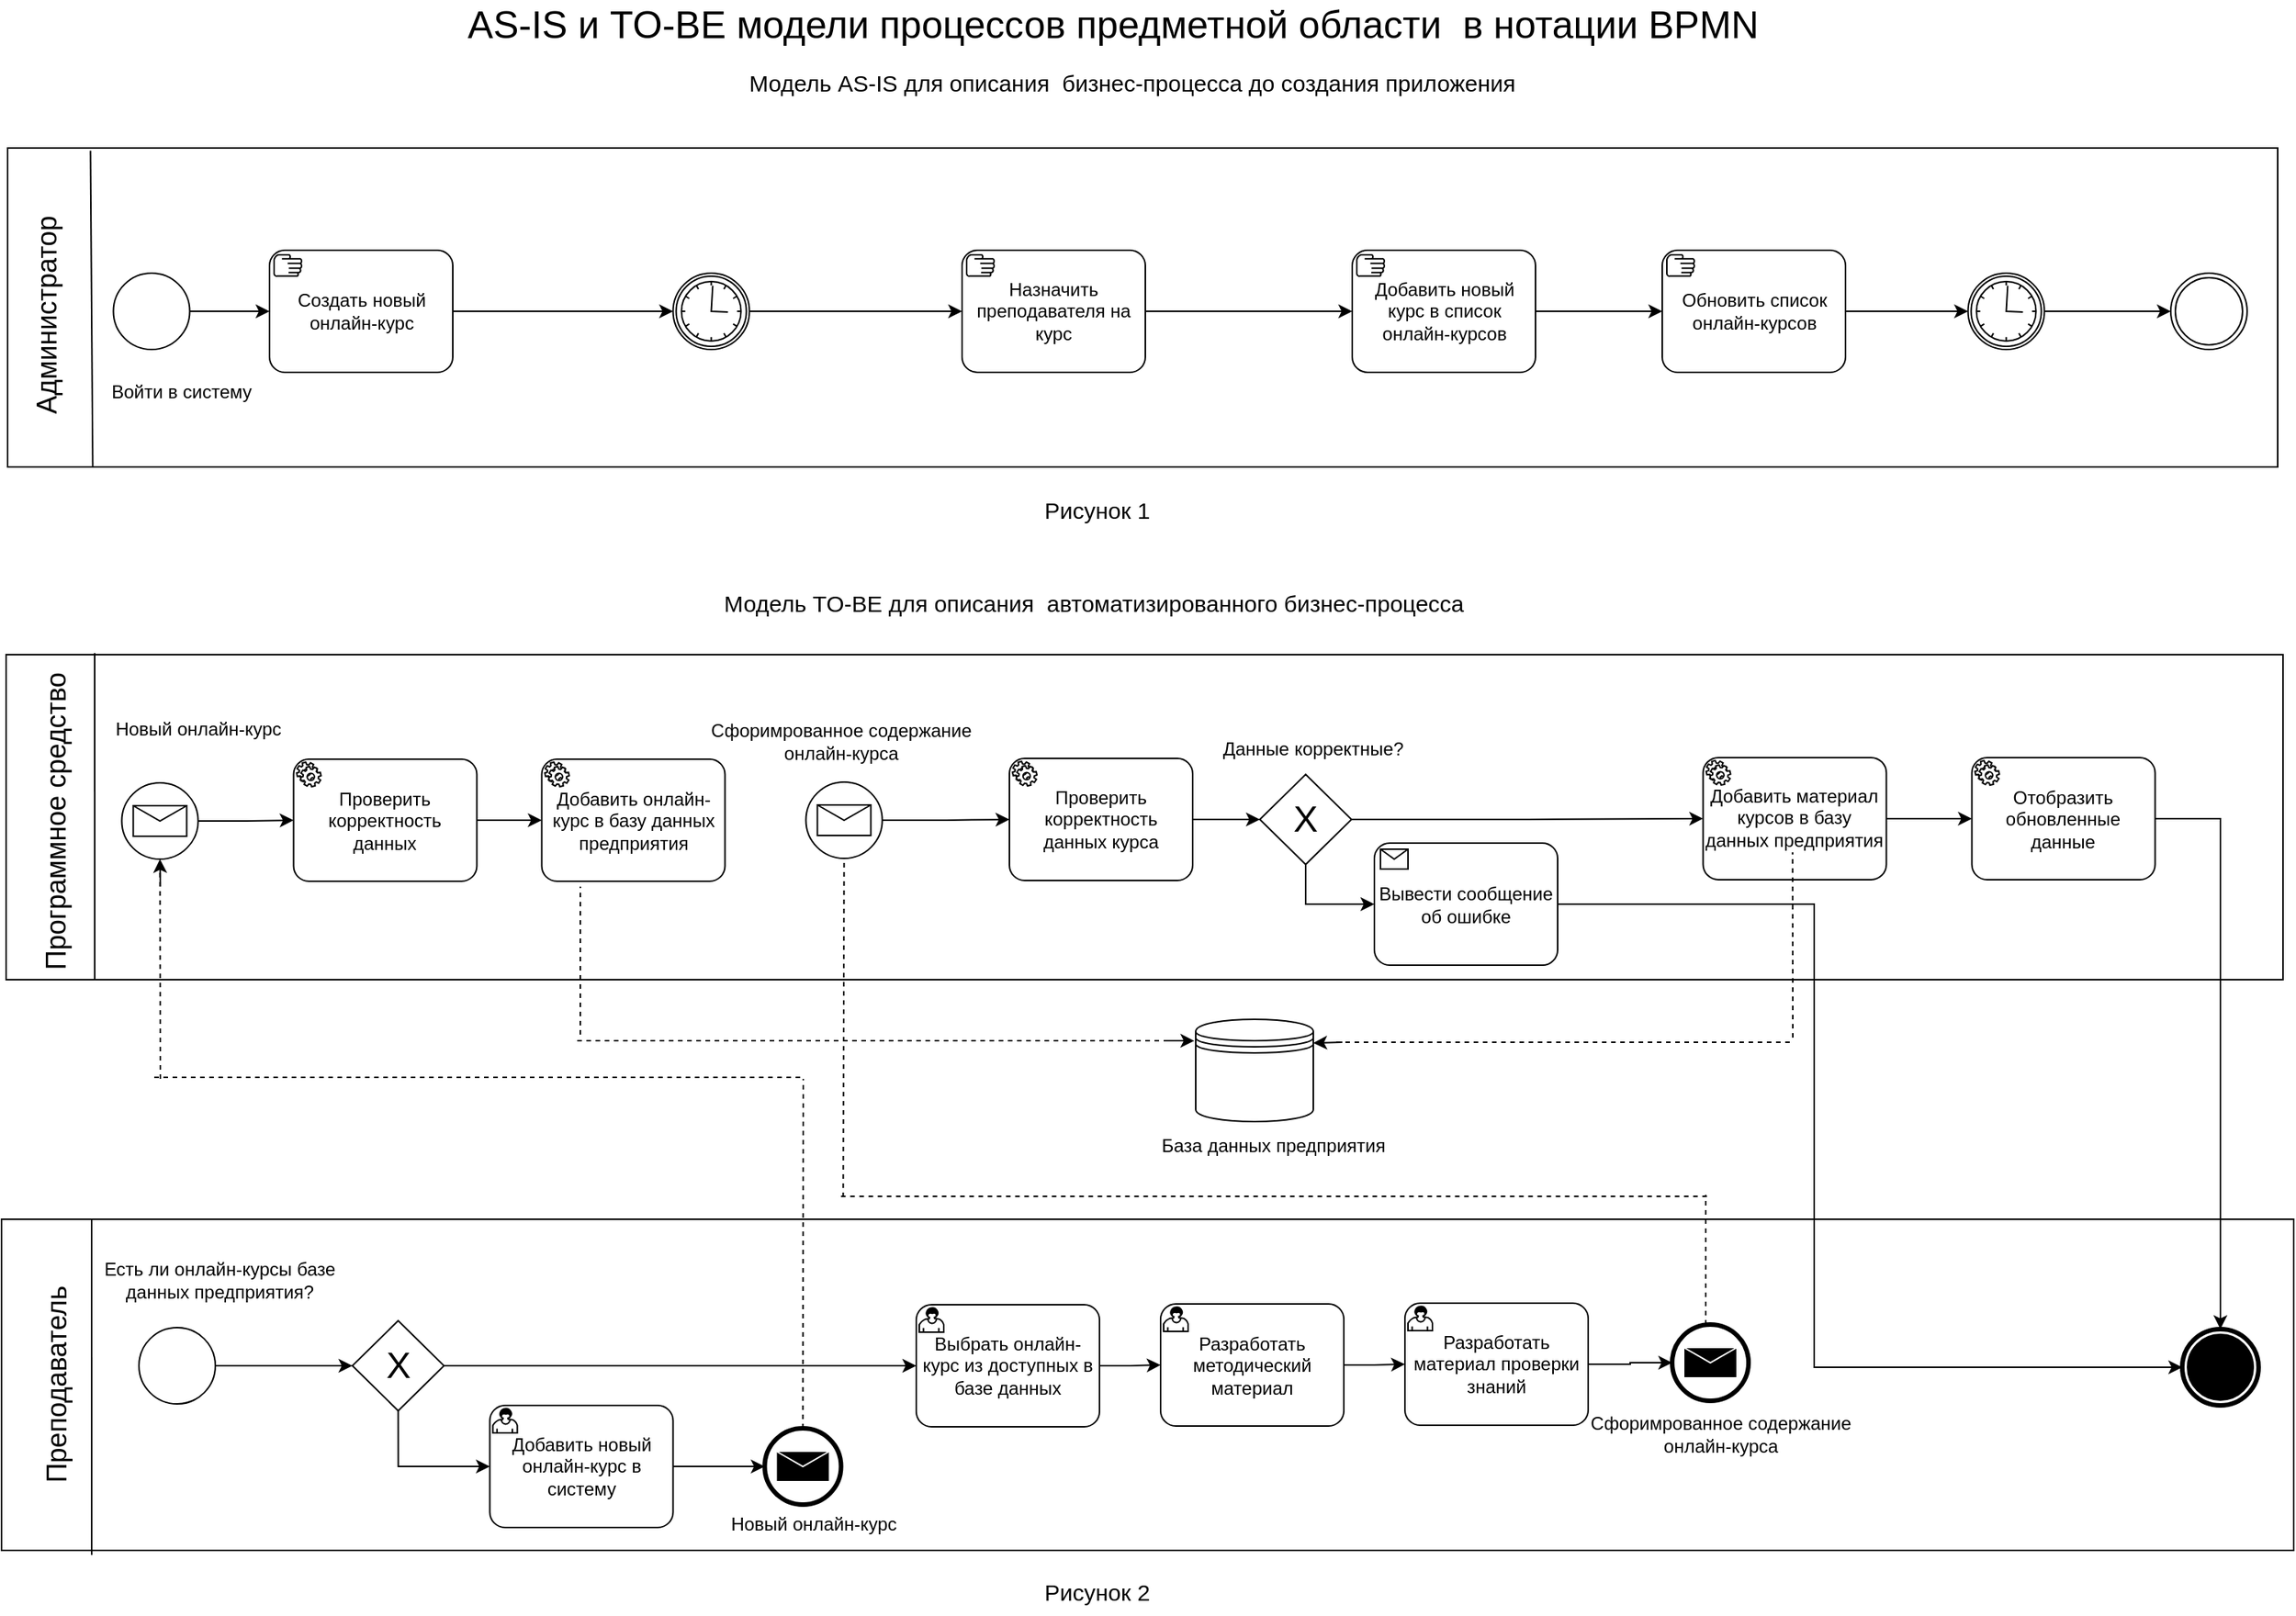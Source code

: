 <mxfile version="24.1.0" type="device">
  <diagram name="Страница — 1" id="kj0vpOp2e1w9-zOvI4KL">
    <mxGraphModel dx="-3727" dy="1900" grid="0" gridSize="10" guides="1" tooltips="1" connect="1" arrows="1" fold="1" page="1" pageScale="1" pageWidth="1654" pageHeight="1169" math="0" shadow="0">
      <root>
        <mxCell id="0" />
        <mxCell id="1" parent="0" />
        <mxCell id="VZfSvNCtM3Qqw5bsFJ7D-1" value="" style="rounded=0;whiteSpace=wrap;html=1;" parent="1" vertex="1">
          <mxGeometry x="5065" y="-1014" width="1486.5" height="209" as="geometry" />
        </mxCell>
        <mxCell id="VZfSvNCtM3Qqw5bsFJ7D-2" value="" style="endArrow=none;html=1;rounded=0;exitX=0.057;exitY=1.008;exitDx=0;exitDy=0;exitPerimeter=0;entryX=0.056;entryY=0.018;entryDx=0;entryDy=0;entryPerimeter=0;" parent="1" edge="1">
          <mxGeometry width="50" height="50" relative="1" as="geometry">
            <mxPoint x="5120.73" y="-805.328" as="sourcePoint" />
            <mxPoint x="5119.244" y="-1012.238" as="targetPoint" />
          </mxGeometry>
        </mxCell>
        <mxCell id="VZfSvNCtM3Qqw5bsFJ7D-3" value="&lt;span style=&quot;font-size: 18px;&quot;&gt;Администратор&lt;/span&gt;" style="text;html=1;align=center;verticalAlign=middle;whiteSpace=wrap;rounded=0;rotation=-90;" parent="1" vertex="1">
          <mxGeometry x="4985.5" y="-919" width="210.5" height="30" as="geometry" />
        </mxCell>
        <mxCell id="VZfSvNCtM3Qqw5bsFJ7D-4" value="Создать новый онлайн-курс" style="points=[[0.25,0,0],[0.5,0,0],[0.75,0,0],[1,0.25,0],[1,0.5,0],[1,0.75,0],[0.75,1,0],[0.5,1,0],[0.25,1,0],[0,0.75,0],[0,0.5,0],[0,0.25,0]];shape=mxgraph.bpmn.task;whiteSpace=wrap;rectStyle=rounded;size=10;html=1;container=1;expand=0;collapsible=0;taskMarker=manual;" parent="1" vertex="1">
          <mxGeometry x="5236.5" y="-947" width="120" height="80" as="geometry" />
        </mxCell>
        <mxCell id="VZfSvNCtM3Qqw5bsFJ7D-5" value="" style="ellipse;whiteSpace=wrap;html=1;aspect=fixed;" parent="1" vertex="1">
          <mxGeometry x="5134.25" y="-932" width="50" height="50" as="geometry" />
        </mxCell>
        <mxCell id="VZfSvNCtM3Qqw5bsFJ7D-6" value="Войти в систему" style="text;html=1;align=center;verticalAlign=middle;whiteSpace=wrap;rounded=0;" parent="1" vertex="1">
          <mxGeometry x="5126.25" y="-869.5" width="106" height="30" as="geometry" />
        </mxCell>
        <mxCell id="VZfSvNCtM3Qqw5bsFJ7D-7" style="edgeStyle=orthogonalEdgeStyle;rounded=0;orthogonalLoop=1;jettySize=auto;html=1;exitX=1;exitY=0.5;exitDx=0;exitDy=0;exitPerimeter=0;entryX=0;entryY=0.5;entryDx=0;entryDy=0;entryPerimeter=0;" parent="1" source="VZfSvNCtM3Qqw5bsFJ7D-8" target="VZfSvNCtM3Qqw5bsFJ7D-11" edge="1">
          <mxGeometry relative="1" as="geometry">
            <mxPoint x="5741.5" y="-907" as="targetPoint" />
          </mxGeometry>
        </mxCell>
        <mxCell id="VZfSvNCtM3Qqw5bsFJ7D-8" value="Назначить преподавателя на курс" style="points=[[0.25,0,0],[0.5,0,0],[0.75,0,0],[1,0.25,0],[1,0.5,0],[1,0.75,0],[0.75,1,0],[0.5,1,0],[0.25,1,0],[0,0.75,0],[0,0.5,0],[0,0.25,0]];shape=mxgraph.bpmn.task;whiteSpace=wrap;rectStyle=rounded;size=10;html=1;container=1;expand=0;collapsible=0;taskMarker=manual;" parent="1" vertex="1">
          <mxGeometry x="5690" y="-947" width="120" height="80" as="geometry" />
        </mxCell>
        <mxCell id="VZfSvNCtM3Qqw5bsFJ7D-9" value="" style="points=[[0.145,0.145,0],[0.5,0,0],[0.855,0.145,0],[1,0.5,0],[0.855,0.855,0],[0.5,1,0],[0.145,0.855,0],[0,0.5,0]];shape=mxgraph.bpmn.event;html=1;verticalLabelPosition=bottom;labelBackgroundColor=#ffffff;verticalAlign=top;align=center;perimeter=ellipsePerimeter;outlineConnect=0;aspect=fixed;outline=catching;symbol=timer;" parent="1" vertex="1">
          <mxGeometry x="5500.75" y="-932" width="50" height="50" as="geometry" />
        </mxCell>
        <mxCell id="VZfSvNCtM3Qqw5bsFJ7D-11" value="Добавить новый курс в список онлайн-курсов" style="points=[[0.25,0,0],[0.5,0,0],[0.75,0,0],[1,0.25,0],[1,0.5,0],[1,0.75,0],[0.75,1,0],[0.5,1,0],[0.25,1,0],[0,0.75,0],[0,0.5,0],[0,0.25,0]];shape=mxgraph.bpmn.task;whiteSpace=wrap;rectStyle=rounded;size=10;html=1;container=1;expand=0;collapsible=0;taskMarker=manual;" parent="1" vertex="1">
          <mxGeometry x="5945.5" y="-947" width="120" height="80" as="geometry" />
        </mxCell>
        <mxCell id="VZfSvNCtM3Qqw5bsFJ7D-12" value="Обновить список онлайн-курсов" style="points=[[0.25,0,0],[0.5,0,0],[0.75,0,0],[1,0.25,0],[1,0.5,0],[1,0.75,0],[0.75,1,0],[0.5,1,0],[0.25,1,0],[0,0.75,0],[0,0.5,0],[0,0.25,0]];shape=mxgraph.bpmn.task;whiteSpace=wrap;rectStyle=rounded;size=10;html=1;container=1;expand=0;collapsible=0;taskMarker=manual;" parent="1" vertex="1">
          <mxGeometry x="6148.5" y="-947" width="120" height="80" as="geometry" />
        </mxCell>
        <mxCell id="VZfSvNCtM3Qqw5bsFJ7D-13" value="" style="points=[[0.145,0.145,0],[0.5,0,0],[0.855,0.145,0],[1,0.5,0],[0.855,0.855,0],[0.5,1,0],[0.145,0.855,0],[0,0.5,0]];shape=mxgraph.bpmn.event;html=1;verticalLabelPosition=bottom;labelBackgroundColor=#ffffff;verticalAlign=top;align=center;perimeter=ellipsePerimeter;outlineConnect=0;aspect=fixed;outline=throwing;symbol=general;" parent="1" vertex="1">
          <mxGeometry x="6481.5" y="-932" width="50" height="50" as="geometry" />
        </mxCell>
        <mxCell id="VZfSvNCtM3Qqw5bsFJ7D-14" style="edgeStyle=orthogonalEdgeStyle;rounded=0;orthogonalLoop=1;jettySize=auto;html=1;exitX=1;exitY=0.5;exitDx=0;exitDy=0;exitPerimeter=0;" parent="1" source="VZfSvNCtM3Qqw5bsFJ7D-15" target="VZfSvNCtM3Qqw5bsFJ7D-13" edge="1">
          <mxGeometry relative="1" as="geometry" />
        </mxCell>
        <mxCell id="VZfSvNCtM3Qqw5bsFJ7D-15" value="" style="points=[[0.145,0.145,0],[0.5,0,0],[0.855,0.145,0],[1,0.5,0],[0.855,0.855,0],[0.5,1,0],[0.145,0.855,0],[0,0.5,0]];shape=mxgraph.bpmn.event;html=1;verticalLabelPosition=bottom;labelBackgroundColor=#ffffff;verticalAlign=top;align=center;perimeter=ellipsePerimeter;outlineConnect=0;aspect=fixed;outline=catching;symbol=timer;" parent="1" vertex="1">
          <mxGeometry x="6348.75" y="-932" width="50" height="50" as="geometry" />
        </mxCell>
        <mxCell id="VZfSvNCtM3Qqw5bsFJ7D-16" style="edgeStyle=orthogonalEdgeStyle;rounded=0;orthogonalLoop=1;jettySize=auto;html=1;exitX=1;exitY=0.5;exitDx=0;exitDy=0;entryX=0;entryY=0.5;entryDx=0;entryDy=0;entryPerimeter=0;" parent="1" source="VZfSvNCtM3Qqw5bsFJ7D-5" target="VZfSvNCtM3Qqw5bsFJ7D-4" edge="1">
          <mxGeometry relative="1" as="geometry" />
        </mxCell>
        <mxCell id="VZfSvNCtM3Qqw5bsFJ7D-17" style="edgeStyle=orthogonalEdgeStyle;rounded=0;orthogonalLoop=1;jettySize=auto;html=1;exitX=1;exitY=0.5;exitDx=0;exitDy=0;exitPerimeter=0;entryX=0;entryY=0.5;entryDx=0;entryDy=0;entryPerimeter=0;" parent="1" source="VZfSvNCtM3Qqw5bsFJ7D-4" target="VZfSvNCtM3Qqw5bsFJ7D-9" edge="1">
          <mxGeometry relative="1" as="geometry" />
        </mxCell>
        <mxCell id="VZfSvNCtM3Qqw5bsFJ7D-18" style="edgeStyle=orthogonalEdgeStyle;rounded=0;orthogonalLoop=1;jettySize=auto;html=1;exitX=1;exitY=0.5;exitDx=0;exitDy=0;exitPerimeter=0;entryX=0;entryY=0.5;entryDx=0;entryDy=0;entryPerimeter=0;" parent="1" source="VZfSvNCtM3Qqw5bsFJ7D-9" target="VZfSvNCtM3Qqw5bsFJ7D-8" edge="1">
          <mxGeometry relative="1" as="geometry" />
        </mxCell>
        <mxCell id="VZfSvNCtM3Qqw5bsFJ7D-20" style="edgeStyle=orthogonalEdgeStyle;rounded=0;orthogonalLoop=1;jettySize=auto;html=1;exitX=1;exitY=0.5;exitDx=0;exitDy=0;exitPerimeter=0;entryX=0;entryY=0.5;entryDx=0;entryDy=0;entryPerimeter=0;" parent="1" source="VZfSvNCtM3Qqw5bsFJ7D-11" target="VZfSvNCtM3Qqw5bsFJ7D-12" edge="1">
          <mxGeometry relative="1" as="geometry" />
        </mxCell>
        <mxCell id="VZfSvNCtM3Qqw5bsFJ7D-21" style="edgeStyle=orthogonalEdgeStyle;rounded=0;orthogonalLoop=1;jettySize=auto;html=1;entryX=0;entryY=0.5;entryDx=0;entryDy=0;entryPerimeter=0;" parent="1" source="VZfSvNCtM3Qqw5bsFJ7D-12" target="VZfSvNCtM3Qqw5bsFJ7D-15" edge="1">
          <mxGeometry relative="1" as="geometry" />
        </mxCell>
        <mxCell id="VZfSvNCtM3Qqw5bsFJ7D-22" value="" style="rounded=0;whiteSpace=wrap;html=1;" parent="1" vertex="1">
          <mxGeometry x="5064" y="-682" width="1491" height="213" as="geometry" />
        </mxCell>
        <mxCell id="VZfSvNCtM3Qqw5bsFJ7D-24" value="" style="rounded=0;whiteSpace=wrap;html=1;" parent="1" vertex="1">
          <mxGeometry x="5061" y="-312" width="1501" height="217" as="geometry" />
        </mxCell>
        <mxCell id="VZfSvNCtM3Qqw5bsFJ7D-25" value="" style="endArrow=none;html=1;rounded=0;exitX=0.056;exitY=1.016;exitDx=0;exitDy=0;exitPerimeter=0;" parent="1" edge="1">
          <mxGeometry width="50" height="50" relative="1" as="geometry">
            <mxPoint x="5120.04" y="-92.048" as="sourcePoint" />
            <mxPoint x="5120" y="-312" as="targetPoint" />
          </mxGeometry>
        </mxCell>
        <mxCell id="VZfSvNCtM3Qqw5bsFJ7D-26" value="&lt;font style=&quot;font-size: 18px;&quot;&gt;Программное средство&lt;/font&gt;" style="text;html=1;align=center;verticalAlign=middle;whiteSpace=wrap;rounded=0;rotation=-90;" parent="1" vertex="1">
          <mxGeometry x="4994.12" y="-588" width="205.88" height="30" as="geometry" />
        </mxCell>
        <mxCell id="VZfSvNCtM3Qqw5bsFJ7D-27" style="edgeStyle=orthogonalEdgeStyle;rounded=0;orthogonalLoop=1;jettySize=auto;html=1;exitX=1;exitY=0.5;exitDx=0;exitDy=0;entryX=0;entryY=0.5;entryDx=0;entryDy=0;" parent="1" source="VZfSvNCtM3Qqw5bsFJ7D-28" target="VZfSvNCtM3Qqw5bsFJ7D-30" edge="1">
          <mxGeometry relative="1" as="geometry" />
        </mxCell>
        <mxCell id="VZfSvNCtM3Qqw5bsFJ7D-28" value="" style="ellipse;whiteSpace=wrap;html=1;aspect=fixed;" parent="1" vertex="1">
          <mxGeometry x="5151" y="-241" width="50" height="50" as="geometry" />
        </mxCell>
        <mxCell id="VZfSvNCtM3Qqw5bsFJ7D-29" value="Есть ли онлайн-курсы базе данных предприятия?" style="text;html=1;align=center;verticalAlign=middle;whiteSpace=wrap;rounded=0;" parent="1" vertex="1">
          <mxGeometry x="5113" y="-287" width="182" height="30" as="geometry" />
        </mxCell>
        <mxCell id="VZfSvNCtM3Qqw5bsFJ7D-30" value="&lt;font style=&quot;font-size: 24px;&quot;&gt;Х&lt;/font&gt;" style="rhombus;whiteSpace=wrap;html=1;" parent="1" vertex="1">
          <mxGeometry x="5290.75" y="-245.5" width="60" height="59" as="geometry" />
        </mxCell>
        <mxCell id="VZfSvNCtM3Qqw5bsFJ7D-31" value="Добавить новый онлайн-курс в систему" style="points=[[0.25,0,0],[0.5,0,0],[0.75,0,0],[1,0.25,0],[1,0.5,0],[1,0.75,0],[0.75,1,0],[0.5,1,0],[0.25,1,0],[0,0.75,0],[0,0.5,0],[0,0.25,0]];shape=mxgraph.bpmn.task;whiteSpace=wrap;rectStyle=rounded;size=10;html=1;container=1;expand=0;collapsible=0;taskMarker=user;" parent="1" vertex="1">
          <mxGeometry x="5380.75" y="-190" width="120" height="80" as="geometry" />
        </mxCell>
        <mxCell id="VZfSvNCtM3Qqw5bsFJ7D-32" value="" style="points=[[0.145,0.145,0],[0.5,0,0],[0.855,0.145,0],[1,0.5,0],[0.855,0.855,0],[0.5,1,0],[0.145,0.855,0],[0,0.5,0]];shape=mxgraph.bpmn.event;html=1;verticalLabelPosition=bottom;labelBackgroundColor=#ffffff;verticalAlign=top;align=center;perimeter=ellipsePerimeter;outlineConnect=0;aspect=fixed;outline=standard;symbol=message;" parent="1" vertex="1">
          <mxGeometry x="5139.75" y="-598" width="50" height="50" as="geometry" />
        </mxCell>
        <mxCell id="VZfSvNCtM3Qqw5bsFJ7D-33" value="Новый онлайн-курс" style="text;html=1;align=center;verticalAlign=middle;whiteSpace=wrap;rounded=0;" parent="1" vertex="1">
          <mxGeometry x="5501.75" y="-127" width="182" height="30" as="geometry" />
        </mxCell>
        <mxCell id="VZfSvNCtM3Qqw5bsFJ7D-34" value="" style="points=[[0.145,0.145,0],[0.5,0,0],[0.855,0.145,0],[1,0.5,0],[0.855,0.855,0],[0.5,1,0],[0.145,0.855,0],[0,0.5,0]];shape=mxgraph.bpmn.event;html=1;verticalLabelPosition=bottom;labelBackgroundColor=#ffffff;verticalAlign=top;align=center;perimeter=ellipsePerimeter;outlineConnect=0;aspect=fixed;outline=end;symbol=message;" parent="1" vertex="1">
          <mxGeometry x="5560.75" y="-175" width="50" height="50" as="geometry" />
        </mxCell>
        <mxCell id="VZfSvNCtM3Qqw5bsFJ7D-35" value="Выбрать онлайн-курс из доступных в базе данных" style="points=[[0.25,0,0],[0.5,0,0],[0.75,0,0],[1,0.25,0],[1,0.5,0],[1,0.75,0],[0.75,1,0],[0.5,1,0],[0.25,1,0],[0,0.75,0],[0,0.5,0],[0,0.25,0]];shape=mxgraph.bpmn.task;whiteSpace=wrap;rectStyle=rounded;size=10;html=1;container=1;expand=0;collapsible=0;taskMarker=user;" parent="1" vertex="1">
          <mxGeometry x="5660" y="-256" width="120" height="80" as="geometry" />
        </mxCell>
        <mxCell id="VZfSvNCtM3Qqw5bsFJ7D-36" value="Разработать методический материал" style="points=[[0.25,0,0],[0.5,0,0],[0.75,0,0],[1,0.25,0],[1,0.5,0],[1,0.75,0],[0.75,1,0],[0.5,1,0],[0.25,1,0],[0,0.75,0],[0,0.5,0],[0,0.25,0]];shape=mxgraph.bpmn.task;whiteSpace=wrap;rectStyle=rounded;size=10;html=1;container=1;expand=0;collapsible=0;taskMarker=user;" parent="1" vertex="1">
          <mxGeometry x="5820" y="-256.5" width="120" height="80" as="geometry" />
        </mxCell>
        <mxCell id="VZfSvNCtM3Qqw5bsFJ7D-37" style="edgeStyle=orthogonalEdgeStyle;rounded=0;orthogonalLoop=1;jettySize=auto;html=1;exitX=1;exitY=0.5;exitDx=0;exitDy=0;exitPerimeter=0;" parent="1" source="VZfSvNCtM3Qqw5bsFJ7D-38" target="VZfSvNCtM3Qqw5bsFJ7D-39" edge="1">
          <mxGeometry relative="1" as="geometry" />
        </mxCell>
        <mxCell id="VZfSvNCtM3Qqw5bsFJ7D-38" value="Разработать материал проверки знаний" style="points=[[0.25,0,0],[0.5,0,0],[0.75,0,0],[1,0.25,0],[1,0.5,0],[1,0.75,0],[0.75,1,0],[0.5,1,0],[0.25,1,0],[0,0.75,0],[0,0.5,0],[0,0.25,0]];shape=mxgraph.bpmn.task;whiteSpace=wrap;rectStyle=rounded;size=10;html=1;container=1;expand=0;collapsible=0;taskMarker=user;" parent="1" vertex="1">
          <mxGeometry x="5980" y="-257" width="120" height="80" as="geometry" />
        </mxCell>
        <mxCell id="VZfSvNCtM3Qqw5bsFJ7D-39" value="" style="points=[[0.145,0.145,0],[0.5,0,0],[0.855,0.145,0],[1,0.5,0],[0.855,0.855,0],[0.5,1,0],[0.145,0.855,0],[0,0.5,0]];shape=mxgraph.bpmn.event;html=1;verticalLabelPosition=bottom;labelBackgroundColor=#ffffff;verticalAlign=top;align=center;perimeter=ellipsePerimeter;outlineConnect=0;aspect=fixed;outline=end;symbol=message;" parent="1" vertex="1">
          <mxGeometry x="6155" y="-243" width="50" height="50" as="geometry" />
        </mxCell>
        <mxCell id="VZfSvNCtM3Qqw5bsFJ7D-40" value="Сфоримрованное содержание онлайн-курса" style="text;html=1;align=center;verticalAlign=middle;whiteSpace=wrap;rounded=0;" parent="1" vertex="1">
          <mxGeometry x="6096" y="-186.5" width="182" height="30" as="geometry" />
        </mxCell>
        <mxCell id="VZfSvNCtM3Qqw5bsFJ7D-41" value="Новый онлайн-курс" style="text;html=1;align=center;verticalAlign=middle;whiteSpace=wrap;rounded=0;" parent="1" vertex="1">
          <mxGeometry x="5098.75" y="-648" width="182" height="30" as="geometry" />
        </mxCell>
        <mxCell id="VZfSvNCtM3Qqw5bsFJ7D-42" value="Проверить корректность данных" style="points=[[0.25,0,0],[0.5,0,0],[0.75,0,0],[1,0.25,0],[1,0.5,0],[1,0.75,0],[0.75,1,0],[0.5,1,0],[0.25,1,0],[0,0.75,0],[0,0.5,0],[0,0.25,0]];shape=mxgraph.bpmn.task;whiteSpace=wrap;rectStyle=rounded;size=10;html=1;container=1;expand=0;collapsible=0;taskMarker=service;" parent="1" vertex="1">
          <mxGeometry x="5252.25" y="-613.5" width="120" height="80" as="geometry" />
        </mxCell>
        <mxCell id="VZfSvNCtM3Qqw5bsFJ7D-43" value="Добавить онлайн-курс в базу данных предприятия" style="points=[[0.25,0,0],[0.5,0,0],[0.75,0,0],[1,0.25,0],[1,0.5,0],[1,0.75,0],[0.75,1,0],[0.5,1,0],[0.25,1,0],[0,0.75,0],[0,0.5,0],[0,0.25,0]];shape=mxgraph.bpmn.task;whiteSpace=wrap;rectStyle=rounded;size=10;html=1;container=1;expand=0;collapsible=0;taskMarker=service;" parent="1" vertex="1">
          <mxGeometry x="5414.75" y="-613.5" width="120" height="80" as="geometry" />
        </mxCell>
        <mxCell id="VZfSvNCtM3Qqw5bsFJ7D-44" value="" style="points=[[0.145,0.145,0],[0.5,0,0],[0.855,0.145,0],[1,0.5,0],[0.855,0.855,0],[0.5,1,0],[0.145,0.855,0],[0,0.5,0]];shape=mxgraph.bpmn.event;html=1;verticalLabelPosition=bottom;labelBackgroundColor=#ffffff;verticalAlign=top;align=center;perimeter=ellipsePerimeter;outlineConnect=0;aspect=fixed;outline=standard;symbol=message;" parent="1" vertex="1">
          <mxGeometry x="5587.75" y="-598.5" width="50" height="50" as="geometry" />
        </mxCell>
        <mxCell id="VZfSvNCtM3Qqw5bsFJ7D-45" value="Сфоримрованное содержание онлайн-курса" style="text;html=1;align=center;verticalAlign=middle;whiteSpace=wrap;rounded=0;" parent="1" vertex="1">
          <mxGeometry x="5519.75" y="-640" width="182" height="30" as="geometry" />
        </mxCell>
        <mxCell id="VZfSvNCtM3Qqw5bsFJ7D-46" style="edgeStyle=orthogonalEdgeStyle;rounded=0;orthogonalLoop=1;jettySize=auto;html=1;exitX=1;exitY=0.5;exitDx=0;exitDy=0;exitPerimeter=0;" parent="1" source="VZfSvNCtM3Qqw5bsFJ7D-47" target="VZfSvNCtM3Qqw5bsFJ7D-50" edge="1">
          <mxGeometry relative="1" as="geometry" />
        </mxCell>
        <mxCell id="VZfSvNCtM3Qqw5bsFJ7D-47" value="Проверить корректность данных курса" style="points=[[0.25,0,0],[0.5,0,0],[0.75,0,0],[1,0.25,0],[1,0.5,0],[1,0.75,0],[0.75,1,0],[0.5,1,0],[0.25,1,0],[0,0.75,0],[0,0.5,0],[0,0.25,0]];shape=mxgraph.bpmn.task;whiteSpace=wrap;rectStyle=rounded;size=10;html=1;container=1;expand=0;collapsible=0;taskMarker=service;" parent="1" vertex="1">
          <mxGeometry x="5721" y="-614" width="120" height="80" as="geometry" />
        </mxCell>
        <mxCell id="VZfSvNCtM3Qqw5bsFJ7D-48" value="Вывести сообщение об ошибке" style="points=[[0.25,0,0],[0.5,0,0],[0.75,0,0],[1,0.25,0],[1,0.5,0],[1,0.75,0],[0.75,1,0],[0.5,1,0],[0.25,1,0],[0,0.75,0],[0,0.5,0],[0,0.25,0]];shape=mxgraph.bpmn.task;whiteSpace=wrap;rectStyle=rounded;size=10;html=1;container=1;expand=0;collapsible=0;taskMarker=receive;" parent="1" vertex="1">
          <mxGeometry x="5960" y="-558.5" width="120" height="80" as="geometry" />
        </mxCell>
        <mxCell id="VZfSvNCtM3Qqw5bsFJ7D-49" value="Добавить материал курсов в базу данных предприятия" style="points=[[0.25,0,0],[0.5,0,0],[0.75,0,0],[1,0.25,0],[1,0.5,0],[1,0.75,0],[0.75,1,0],[0.5,1,0],[0.25,1,0],[0,0.75,0],[0,0.5,0],[0,0.25,0]];shape=mxgraph.bpmn.task;whiteSpace=wrap;rectStyle=rounded;size=10;html=1;container=1;expand=0;collapsible=0;taskMarker=service;" parent="1" vertex="1">
          <mxGeometry x="6175.25" y="-614.55" width="120" height="80" as="geometry" />
        </mxCell>
        <mxCell id="VZfSvNCtM3Qqw5bsFJ7D-50" value="&lt;font style=&quot;font-size: 24px;&quot;&gt;Х&lt;/font&gt;" style="rhombus;whiteSpace=wrap;html=1;" parent="1" vertex="1">
          <mxGeometry x="5885" y="-603.5" width="60" height="59" as="geometry" />
        </mxCell>
        <mxCell id="VZfSvNCtM3Qqw5bsFJ7D-51" value="" style="shape=datastore;whiteSpace=wrap;html=1;" parent="1" vertex="1">
          <mxGeometry x="5843" y="-443" width="77" height="67" as="geometry" />
        </mxCell>
        <mxCell id="VZfSvNCtM3Qqw5bsFJ7D-52" value="База данных предприятия" style="text;html=1;align=center;verticalAlign=middle;whiteSpace=wrap;rounded=0;" parent="1" vertex="1">
          <mxGeometry x="5803" y="-375" width="182" height="30" as="geometry" />
        </mxCell>
        <mxCell id="VZfSvNCtM3Qqw5bsFJ7D-53" style="edgeStyle=orthogonalEdgeStyle;rounded=0;orthogonalLoop=1;jettySize=auto;html=1;exitX=0.5;exitY=1;exitDx=0;exitDy=0;entryX=0;entryY=0.5;entryDx=0;entryDy=0;entryPerimeter=0;" parent="1" source="VZfSvNCtM3Qqw5bsFJ7D-30" target="VZfSvNCtM3Qqw5bsFJ7D-31" edge="1">
          <mxGeometry relative="1" as="geometry" />
        </mxCell>
        <mxCell id="VZfSvNCtM3Qqw5bsFJ7D-54" style="edgeStyle=orthogonalEdgeStyle;rounded=0;orthogonalLoop=1;jettySize=auto;html=1;exitX=1;exitY=0.5;exitDx=0;exitDy=0;entryX=0;entryY=0.5;entryDx=0;entryDy=0;entryPerimeter=0;" parent="1" source="VZfSvNCtM3Qqw5bsFJ7D-30" target="VZfSvNCtM3Qqw5bsFJ7D-35" edge="1">
          <mxGeometry relative="1" as="geometry" />
        </mxCell>
        <mxCell id="VZfSvNCtM3Qqw5bsFJ7D-55" style="edgeStyle=orthogonalEdgeStyle;rounded=0;orthogonalLoop=1;jettySize=auto;html=1;exitX=1;exitY=0.5;exitDx=0;exitDy=0;exitPerimeter=0;entryX=0;entryY=0.5;entryDx=0;entryDy=0;entryPerimeter=0;" parent="1" source="VZfSvNCtM3Qqw5bsFJ7D-31" target="VZfSvNCtM3Qqw5bsFJ7D-34" edge="1">
          <mxGeometry relative="1" as="geometry" />
        </mxCell>
        <mxCell id="VZfSvNCtM3Qqw5bsFJ7D-56" style="edgeStyle=orthogonalEdgeStyle;rounded=0;orthogonalLoop=1;jettySize=auto;html=1;exitX=1;exitY=0.5;exitDx=0;exitDy=0;exitPerimeter=0;entryX=0;entryY=0.5;entryDx=0;entryDy=0;entryPerimeter=0;" parent="1" source="VZfSvNCtM3Qqw5bsFJ7D-35" target="VZfSvNCtM3Qqw5bsFJ7D-36" edge="1">
          <mxGeometry relative="1" as="geometry" />
        </mxCell>
        <mxCell id="VZfSvNCtM3Qqw5bsFJ7D-57" style="edgeStyle=orthogonalEdgeStyle;rounded=0;orthogonalLoop=1;jettySize=auto;html=1;exitX=1;exitY=0.5;exitDx=0;exitDy=0;exitPerimeter=0;entryX=0;entryY=0.5;entryDx=0;entryDy=0;entryPerimeter=0;" parent="1" source="VZfSvNCtM3Qqw5bsFJ7D-36" target="VZfSvNCtM3Qqw5bsFJ7D-38" edge="1">
          <mxGeometry relative="1" as="geometry" />
        </mxCell>
        <mxCell id="VZfSvNCtM3Qqw5bsFJ7D-58" value="" style="endArrow=none;dashed=1;html=1;rounded=0;exitX=0.5;exitY=0;exitDx=0;exitDy=0;exitPerimeter=0;" parent="1" source="VZfSvNCtM3Qqw5bsFJ7D-34" edge="1">
          <mxGeometry width="50" height="50" relative="1" as="geometry">
            <mxPoint x="5674" y="-402" as="sourcePoint" />
            <mxPoint x="5586" y="-404" as="targetPoint" />
          </mxGeometry>
        </mxCell>
        <mxCell id="VZfSvNCtM3Qqw5bsFJ7D-59" value="" style="endArrow=none;dashed=1;html=1;rounded=0;" parent="1" edge="1">
          <mxGeometry width="50" height="50" relative="1" as="geometry">
            <mxPoint x="5161" y="-405" as="sourcePoint" />
            <mxPoint x="5585" y="-405" as="targetPoint" />
          </mxGeometry>
        </mxCell>
        <mxCell id="VZfSvNCtM3Qqw5bsFJ7D-60" value="" style="endArrow=none;dashed=1;html=1;rounded=0;entryX=0.5;entryY=1;entryDx=0;entryDy=0;entryPerimeter=0;" parent="1" target="VZfSvNCtM3Qqw5bsFJ7D-32" edge="1">
          <mxGeometry width="50" height="50" relative="1" as="geometry">
            <mxPoint x="5165" y="-404" as="sourcePoint" />
            <mxPoint x="5169" y="-444" as="targetPoint" />
          </mxGeometry>
        </mxCell>
        <mxCell id="VZfSvNCtM3Qqw5bsFJ7D-61" value="" style="endArrow=classic;html=1;rounded=0;entryX=0.5;entryY=1;entryDx=0;entryDy=0;entryPerimeter=0;" parent="1" target="VZfSvNCtM3Qqw5bsFJ7D-32" edge="1">
          <mxGeometry width="50" height="50" relative="1" as="geometry">
            <mxPoint x="5165" y="-530" as="sourcePoint" />
            <mxPoint x="5724" y="-435" as="targetPoint" />
          </mxGeometry>
        </mxCell>
        <mxCell id="VZfSvNCtM3Qqw5bsFJ7D-62" style="edgeStyle=orthogonalEdgeStyle;rounded=0;orthogonalLoop=1;jettySize=auto;html=1;exitX=1;exitY=0.5;exitDx=0;exitDy=0;exitPerimeter=0;entryX=0;entryY=0.5;entryDx=0;entryDy=0;entryPerimeter=0;" parent="1" source="VZfSvNCtM3Qqw5bsFJ7D-32" target="VZfSvNCtM3Qqw5bsFJ7D-42" edge="1">
          <mxGeometry relative="1" as="geometry" />
        </mxCell>
        <mxCell id="VZfSvNCtM3Qqw5bsFJ7D-63" style="edgeStyle=orthogonalEdgeStyle;rounded=0;orthogonalLoop=1;jettySize=auto;html=1;exitX=1;exitY=0.5;exitDx=0;exitDy=0;exitPerimeter=0;entryX=0;entryY=0.5;entryDx=0;entryDy=0;entryPerimeter=0;" parent="1" source="VZfSvNCtM3Qqw5bsFJ7D-42" target="VZfSvNCtM3Qqw5bsFJ7D-43" edge="1">
          <mxGeometry relative="1" as="geometry" />
        </mxCell>
        <mxCell id="VZfSvNCtM3Qqw5bsFJ7D-64" value="" style="endArrow=none;dashed=1;html=1;rounded=0;" parent="1" edge="1">
          <mxGeometry width="50" height="50" relative="1" as="geometry">
            <mxPoint x="5440" y="-433" as="sourcePoint" />
            <mxPoint x="5440" y="-530" as="targetPoint" />
          </mxGeometry>
        </mxCell>
        <mxCell id="VZfSvNCtM3Qqw5bsFJ7D-65" value="" style="endArrow=none;dashed=1;html=1;rounded=0;" parent="1" edge="1">
          <mxGeometry width="50" height="50" relative="1" as="geometry">
            <mxPoint x="5438" y="-429" as="sourcePoint" />
            <mxPoint x="5832" y="-429" as="targetPoint" />
          </mxGeometry>
        </mxCell>
        <mxCell id="VZfSvNCtM3Qqw5bsFJ7D-66" value="" style="endArrow=classic;html=1;rounded=0;entryX=-0.012;entryY=0.21;entryDx=0;entryDy=0;entryPerimeter=0;" parent="1" target="VZfSvNCtM3Qqw5bsFJ7D-51" edge="1">
          <mxGeometry width="50" height="50" relative="1" as="geometry">
            <mxPoint x="5822" y="-429" as="sourcePoint" />
            <mxPoint x="5724" y="-452" as="targetPoint" />
          </mxGeometry>
        </mxCell>
        <mxCell id="VZfSvNCtM3Qqw5bsFJ7D-67" value="" style="endArrow=none;dashed=1;html=1;rounded=0;exitX=0.5;exitY=0;exitDx=0;exitDy=0;exitPerimeter=0;" parent="1" edge="1">
          <mxGeometry width="50" height="50" relative="1" as="geometry">
            <mxPoint x="6177" y="-243" as="sourcePoint" />
            <mxPoint x="6177" y="-328" as="targetPoint" />
          </mxGeometry>
        </mxCell>
        <mxCell id="VZfSvNCtM3Qqw5bsFJ7D-68" value="" style="endArrow=none;dashed=1;html=1;rounded=0;" parent="1" edge="1">
          <mxGeometry width="50" height="50" relative="1" as="geometry">
            <mxPoint x="5610.75" y="-327" as="sourcePoint" />
            <mxPoint x="6180.75" y="-327" as="targetPoint" />
          </mxGeometry>
        </mxCell>
        <mxCell id="VZfSvNCtM3Qqw5bsFJ7D-69" value="" style="endArrow=none;dashed=1;html=1;rounded=0;entryX=0.5;entryY=1;entryDx=0;entryDy=0;entryPerimeter=0;" parent="1" target="VZfSvNCtM3Qqw5bsFJ7D-44" edge="1">
          <mxGeometry width="50" height="50" relative="1" as="geometry">
            <mxPoint x="5612.16" y="-326.5" as="sourcePoint" />
            <mxPoint x="5612.32" y="-444" as="targetPoint" />
          </mxGeometry>
        </mxCell>
        <mxCell id="VZfSvNCtM3Qqw5bsFJ7D-70" style="edgeStyle=orthogonalEdgeStyle;rounded=0;orthogonalLoop=1;jettySize=auto;html=1;exitX=1;exitY=0.5;exitDx=0;exitDy=0;exitPerimeter=0;entryX=0;entryY=0.5;entryDx=0;entryDy=0;entryPerimeter=0;" parent="1" source="VZfSvNCtM3Qqw5bsFJ7D-44" target="VZfSvNCtM3Qqw5bsFJ7D-47" edge="1">
          <mxGeometry relative="1" as="geometry" />
        </mxCell>
        <mxCell id="VZfSvNCtM3Qqw5bsFJ7D-71" style="edgeStyle=orthogonalEdgeStyle;rounded=0;orthogonalLoop=1;jettySize=auto;html=1;exitX=1;exitY=0.5;exitDx=0;exitDy=0;entryX=0;entryY=0.5;entryDx=0;entryDy=0;entryPerimeter=0;" parent="1" source="VZfSvNCtM3Qqw5bsFJ7D-50" target="VZfSvNCtM3Qqw5bsFJ7D-49" edge="1">
          <mxGeometry relative="1" as="geometry" />
        </mxCell>
        <mxCell id="VZfSvNCtM3Qqw5bsFJ7D-72" value="Отобразить обновленные данные" style="points=[[0.25,0,0],[0.5,0,0],[0.75,0,0],[1,0.25,0],[1,0.5,0],[1,0.75,0],[0.75,1,0],[0.5,1,0],[0.25,1,0],[0,0.75,0],[0,0.5,0],[0,0.25,0]];shape=mxgraph.bpmn.task;whiteSpace=wrap;rectStyle=rounded;size=10;html=1;container=1;expand=0;collapsible=0;taskMarker=service;" parent="1" vertex="1">
          <mxGeometry x="6351.25" y="-614.5" width="120" height="80" as="geometry" />
        </mxCell>
        <mxCell id="VZfSvNCtM3Qqw5bsFJ7D-73" style="edgeStyle=orthogonalEdgeStyle;rounded=0;orthogonalLoop=1;jettySize=auto;html=1;exitX=0.5;exitY=1;exitDx=0;exitDy=0;entryX=0;entryY=0.5;entryDx=0;entryDy=0;entryPerimeter=0;" parent="1" source="VZfSvNCtM3Qqw5bsFJ7D-50" target="VZfSvNCtM3Qqw5bsFJ7D-48" edge="1">
          <mxGeometry relative="1" as="geometry" />
        </mxCell>
        <mxCell id="VZfSvNCtM3Qqw5bsFJ7D-74" value="" style="endArrow=none;dashed=1;html=1;rounded=0;entryX=0.5;entryY=1;entryDx=0;entryDy=0;entryPerimeter=0;" parent="1" edge="1">
          <mxGeometry width="50" height="50" relative="1" as="geometry">
            <mxPoint x="6234" y="-431" as="sourcePoint" />
            <mxPoint x="6233.84" y="-552.5" as="targetPoint" />
          </mxGeometry>
        </mxCell>
        <mxCell id="VZfSvNCtM3Qqw5bsFJ7D-75" value="" style="endArrow=none;dashed=1;html=1;rounded=0;" parent="1" edge="1">
          <mxGeometry width="50" height="50" relative="1" as="geometry">
            <mxPoint x="5935" y="-428" as="sourcePoint" />
            <mxPoint x="6233" y="-428" as="targetPoint" />
          </mxGeometry>
        </mxCell>
        <mxCell id="VZfSvNCtM3Qqw5bsFJ7D-76" value="" style="endArrow=classic;html=1;rounded=0;entryX=1;entryY=0.5;entryDx=0;entryDy=0;" parent="1" edge="1">
          <mxGeometry width="50" height="50" relative="1" as="geometry">
            <mxPoint x="5939" y="-428" as="sourcePoint" />
            <mxPoint x="5920" y="-427.5" as="targetPoint" />
          </mxGeometry>
        </mxCell>
        <mxCell id="VZfSvNCtM3Qqw5bsFJ7D-77" value="" style="points=[[0.145,0.145,0],[0.5,0,0],[0.855,0.145,0],[1,0.5,0],[0.855,0.855,0],[0.5,1,0],[0.145,0.855,0],[0,0.5,0]];shape=mxgraph.bpmn.event;html=1;verticalLabelPosition=bottom;labelBackgroundColor=#ffffff;verticalAlign=top;align=center;perimeter=ellipsePerimeter;outlineConnect=0;aspect=fixed;outline=end;symbol=terminate;" parent="1" vertex="1">
          <mxGeometry x="6489" y="-240" width="50" height="50" as="geometry" />
        </mxCell>
        <mxCell id="VZfSvNCtM3Qqw5bsFJ7D-78" style="edgeStyle=orthogonalEdgeStyle;rounded=0;orthogonalLoop=1;jettySize=auto;html=1;exitX=1;exitY=0.5;exitDx=0;exitDy=0;exitPerimeter=0;entryX=0;entryY=0.5;entryDx=0;entryDy=0;entryPerimeter=0;" parent="1" source="VZfSvNCtM3Qqw5bsFJ7D-48" target="VZfSvNCtM3Qqw5bsFJ7D-77" edge="1">
          <mxGeometry relative="1" as="geometry">
            <Array as="points">
              <mxPoint x="6248" y="-518" />
              <mxPoint x="6248" y="-215" />
            </Array>
          </mxGeometry>
        </mxCell>
        <mxCell id="VZfSvNCtM3Qqw5bsFJ7D-79" style="edgeStyle=orthogonalEdgeStyle;rounded=0;orthogonalLoop=1;jettySize=auto;html=1;exitX=1;exitY=0.5;exitDx=0;exitDy=0;exitPerimeter=0;entryX=0;entryY=0.5;entryDx=0;entryDy=0;entryPerimeter=0;" parent="1" source="VZfSvNCtM3Qqw5bsFJ7D-49" target="VZfSvNCtM3Qqw5bsFJ7D-72" edge="1">
          <mxGeometry relative="1" as="geometry" />
        </mxCell>
        <mxCell id="VZfSvNCtM3Qqw5bsFJ7D-80" style="edgeStyle=orthogonalEdgeStyle;rounded=0;orthogonalLoop=1;jettySize=auto;html=1;exitX=1;exitY=0.5;exitDx=0;exitDy=0;exitPerimeter=0;entryX=0.5;entryY=0;entryDx=0;entryDy=0;entryPerimeter=0;" parent="1" source="VZfSvNCtM3Qqw5bsFJ7D-72" target="VZfSvNCtM3Qqw5bsFJ7D-77" edge="1">
          <mxGeometry relative="1" as="geometry" />
        </mxCell>
        <mxCell id="VZfSvNCtM3Qqw5bsFJ7D-81" value="&lt;font style=&quot;font-size: 18px;&quot;&gt;Преподаватель&lt;/font&gt;" style="text;html=1;align=center;verticalAlign=middle;whiteSpace=wrap;rounded=0;rotation=-90;" parent="1" vertex="1">
          <mxGeometry x="4991.81" y="-218.5" width="210.5" height="30" as="geometry" />
        </mxCell>
        <mxCell id="VZfSvNCtM3Qqw5bsFJ7D-82" value="&lt;font style=&quot;font-size: 25px;&quot;&gt;AS-IS и TO-BE модели процессов предметной области&amp;nbsp; в нотации BPMN&lt;/font&gt;" style="text;html=1;align=center;verticalAlign=middle;whiteSpace=wrap;rounded=0;" parent="1" vertex="1">
          <mxGeometry x="5314" y="-1111" width="950" height="30" as="geometry" />
        </mxCell>
        <mxCell id="VZfSvNCtM3Qqw5bsFJ7D-83" value="&lt;font style=&quot;font-size: 15px;&quot;&gt;Модель AS-IS для описания&amp;nbsp; бизнес-процесса до создания приложения&lt;/font&gt;" style="text;html=1;align=center;verticalAlign=middle;whiteSpace=wrap;rounded=0;" parent="1" vertex="1">
          <mxGeometry x="5445" y="-1072" width="713" height="30" as="geometry" />
        </mxCell>
        <mxCell id="VZfSvNCtM3Qqw5bsFJ7D-84" value="&lt;font style=&quot;font-size: 15px;&quot;&gt;Рисунок 1&lt;/font&gt;" style="text;html=1;align=center;verticalAlign=middle;whiteSpace=wrap;rounded=0;" parent="1" vertex="1">
          <mxGeometry x="5422" y="-792" width="713" height="30" as="geometry" />
        </mxCell>
        <mxCell id="VZfSvNCtM3Qqw5bsFJ7D-85" value="&lt;font style=&quot;font-size: 15px;&quot;&gt;Модель TO-BE для описания&amp;nbsp; автоматизированного бизнес-процесса&amp;nbsp;&lt;/font&gt;" style="text;html=1;align=center;verticalAlign=middle;whiteSpace=wrap;rounded=0;" parent="1" vertex="1">
          <mxGeometry x="5422" y="-731" width="713" height="30" as="geometry" />
        </mxCell>
        <mxCell id="VZfSvNCtM3Qqw5bsFJ7D-86" value="&lt;font style=&quot;font-size: 15px;&quot;&gt;Рисунок 2&lt;/font&gt;" style="text;html=1;align=center;verticalAlign=middle;whiteSpace=wrap;rounded=0;" parent="1" vertex="1">
          <mxGeometry x="5422" y="-83" width="713" height="30" as="geometry" />
        </mxCell>
        <mxCell id="VZfSvNCtM3Qqw5bsFJ7D-87" value="Данные корректные?" style="text;html=1;align=center;verticalAlign=middle;whiteSpace=wrap;rounded=0;" parent="1" vertex="1">
          <mxGeometry x="5829" y="-635.5" width="182" height="30" as="geometry" />
        </mxCell>
        <mxCell id="RwIFd4eKyQJzlmk_iYI4-2" value="" style="endArrow=none;html=1;rounded=0;exitX=0.056;exitY=1.016;exitDx=0;exitDy=0;exitPerimeter=0;" edge="1" parent="1">
          <mxGeometry width="50" height="50" relative="1" as="geometry">
            <mxPoint x="5122.04" y="-468.998" as="sourcePoint" />
            <mxPoint x="5122" y="-683" as="targetPoint" />
          </mxGeometry>
        </mxCell>
      </root>
    </mxGraphModel>
  </diagram>
</mxfile>
